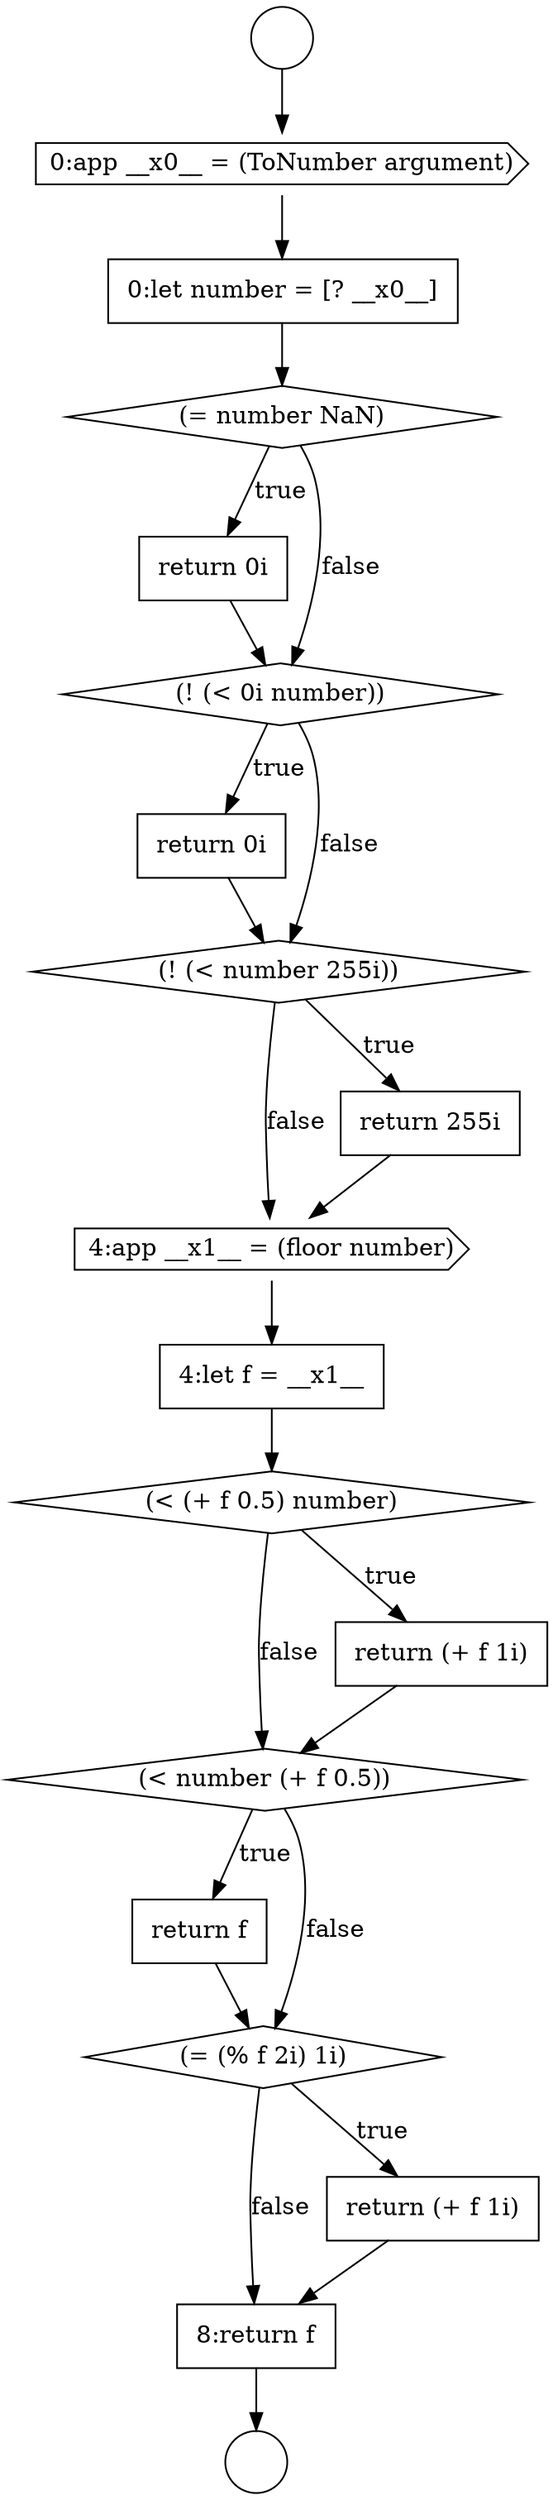 digraph {
  node645 [shape=diamond, label=<<font color="black">(&lt; number (+ f 0.5))</font>> color="black" fillcolor="white" style=filled]
  node638 [shape=none, margin=0, label=<<font color="black">
    <table border="0" cellborder="1" cellspacing="0" cellpadding="10">
      <tr><td align="left">return 0i</td></tr>
    </table>
  </font>> color="black" fillcolor="white" style=filled]
  node646 [shape=none, margin=0, label=<<font color="black">
    <table border="0" cellborder="1" cellspacing="0" cellpadding="10">
      <tr><td align="left">return f</td></tr>
    </table>
  </font>> color="black" fillcolor="white" style=filled]
  node634 [shape=none, margin=0, label=<<font color="black">
    <table border="0" cellborder="1" cellspacing="0" cellpadding="10">
      <tr><td align="left">0:let number = [? __x0__]</td></tr>
    </table>
  </font>> color="black" fillcolor="white" style=filled]
  node647 [shape=diamond, label=<<font color="black">(= (% f 2i) 1i)</font>> color="black" fillcolor="white" style=filled]
  node633 [shape=cds, label=<<font color="black">0:app __x0__ = (ToNumber argument)</font>> color="black" fillcolor="white" style=filled]
  node641 [shape=cds, label=<<font color="black">4:app __x1__ = (floor number)</font>> color="black" fillcolor="white" style=filled]
  node649 [shape=none, margin=0, label=<<font color="black">
    <table border="0" cellborder="1" cellspacing="0" cellpadding="10">
      <tr><td align="left">8:return f</td></tr>
    </table>
  </font>> color="black" fillcolor="white" style=filled]
  node631 [shape=circle label=" " color="black" fillcolor="white" style=filled]
  node636 [shape=none, margin=0, label=<<font color="black">
    <table border="0" cellborder="1" cellspacing="0" cellpadding="10">
      <tr><td align="left">return 0i</td></tr>
    </table>
  </font>> color="black" fillcolor="white" style=filled]
  node648 [shape=none, margin=0, label=<<font color="black">
    <table border="0" cellborder="1" cellspacing="0" cellpadding="10">
      <tr><td align="left">return (+ f 1i)</td></tr>
    </table>
  </font>> color="black" fillcolor="white" style=filled]
  node640 [shape=none, margin=0, label=<<font color="black">
    <table border="0" cellborder="1" cellspacing="0" cellpadding="10">
      <tr><td align="left">return 255i</td></tr>
    </table>
  </font>> color="black" fillcolor="white" style=filled]
  node643 [shape=diamond, label=<<font color="black">(&lt; (+ f 0.5) number)</font>> color="black" fillcolor="white" style=filled]
  node632 [shape=circle label=" " color="black" fillcolor="white" style=filled]
  node635 [shape=diamond, label=<<font color="black">(= number NaN)</font>> color="black" fillcolor="white" style=filled]
  node644 [shape=none, margin=0, label=<<font color="black">
    <table border="0" cellborder="1" cellspacing="0" cellpadding="10">
      <tr><td align="left">return (+ f 1i)</td></tr>
    </table>
  </font>> color="black" fillcolor="white" style=filled]
  node639 [shape=diamond, label=<<font color="black">(! (&lt; number 255i))</font>> color="black" fillcolor="white" style=filled]
  node642 [shape=none, margin=0, label=<<font color="black">
    <table border="0" cellborder="1" cellspacing="0" cellpadding="10">
      <tr><td align="left">4:let f = __x1__</td></tr>
    </table>
  </font>> color="black" fillcolor="white" style=filled]
  node637 [shape=diamond, label=<<font color="black">(! (&lt; 0i number))</font>> color="black" fillcolor="white" style=filled]
  node649 -> node632 [ color="black"]
  node640 -> node641 [ color="black"]
  node641 -> node642 [ color="black"]
  node639 -> node640 [label=<<font color="black">true</font>> color="black"]
  node639 -> node641 [label=<<font color="black">false</font>> color="black"]
  node646 -> node647 [ color="black"]
  node644 -> node645 [ color="black"]
  node637 -> node638 [label=<<font color="black">true</font>> color="black"]
  node637 -> node639 [label=<<font color="black">false</font>> color="black"]
  node634 -> node635 [ color="black"]
  node638 -> node639 [ color="black"]
  node648 -> node649 [ color="black"]
  node647 -> node648 [label=<<font color="black">true</font>> color="black"]
  node647 -> node649 [label=<<font color="black">false</font>> color="black"]
  node633 -> node634 [ color="black"]
  node645 -> node646 [label=<<font color="black">true</font>> color="black"]
  node645 -> node647 [label=<<font color="black">false</font>> color="black"]
  node642 -> node643 [ color="black"]
  node631 -> node633 [ color="black"]
  node643 -> node644 [label=<<font color="black">true</font>> color="black"]
  node643 -> node645 [label=<<font color="black">false</font>> color="black"]
  node635 -> node636 [label=<<font color="black">true</font>> color="black"]
  node635 -> node637 [label=<<font color="black">false</font>> color="black"]
  node636 -> node637 [ color="black"]
}
